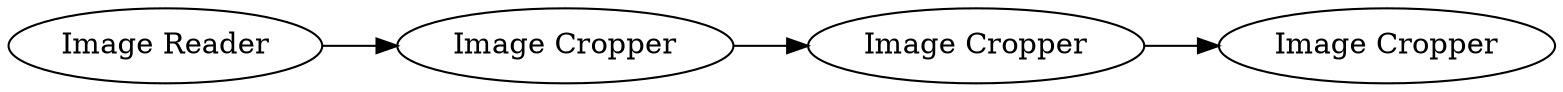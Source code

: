 digraph {
	12 -> 13
	13 -> 14
	11 -> 12
	11 [label="Image Reader"]
	13 [label="Image Cropper"]
	14 [label="Image Cropper"]
	12 [label="Image Cropper"]
	rankdir=LR
}
